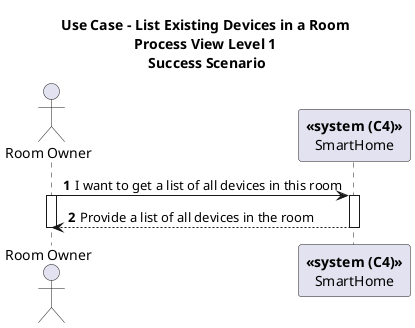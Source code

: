 @startuml

title Use Case - List Existing Devices in a Room \nProcess View Level 1 \nSuccess Scenario
/'
As a Room Owner [or Power User, or Administrator], I want to get a list of all
devices in a room.
'/
autonumber

actor "Room Owner" as RO
participant "**<<system (C4)>>**\nSmartHome" as SH


RO -> SH: I want to get a list of all devices in this room
activate RO
activate SH
SH --> RO: Provide a list of all devices in the room
deactivate SH
deactivate RO


@enduml
